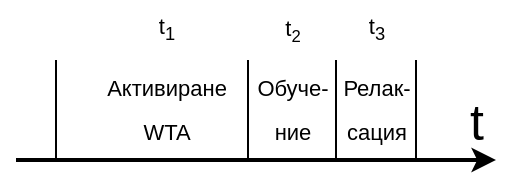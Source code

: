 <mxfile version="20.5.3" type="embed"><diagram name="Страница-1" id="FGZBimYPFsbu8MYtwAO9"><mxGraphModel dx="432" dy="363" grid="1" gridSize="10" guides="1" tooltips="1" connect="1" arrows="1" fold="1" page="1" pageScale="1" pageWidth="827" pageHeight="1169" math="0" shadow="0"><root><mxCell id="0"/><mxCell id="1" parent="0"/><mxCell id="9RgpDACBN7Vw9N7DFi5e-1" value="" style="endArrow=classic;html=1;rounded=0;strokeWidth=2;" parent="1" edge="1"><mxGeometry x="1" y="-10" width="50" height="50" relative="1" as="geometry"><mxPoint x="200" y="280" as="sourcePoint"/><mxPoint x="440" y="280" as="targetPoint"/><mxPoint as="offset"/></mxGeometry></mxCell><mxCell id="9RgpDACBN7Vw9N7DFi5e-3" value="&lt;font style=&quot;font-size: 25px;&quot;&gt;t&lt;/font&gt;" style="edgeLabel;html=1;align=center;verticalAlign=middle;resizable=0;points=[];fontSize=12;labelBackgroundColor=none;" parent="9RgpDACBN7Vw9N7DFi5e-1" vertex="1" connectable="0"><mxGeometry x="0.852" relative="1" as="geometry"><mxPoint x="8" y="-20" as="offset"/></mxGeometry></mxCell><mxCell id="9RgpDACBN7Vw9N7DFi5e-2" value="" style="endArrow=none;html=1;rounded=0;" parent="1" edge="1"><mxGeometry width="50" height="50" relative="1" as="geometry"><mxPoint x="220" y="280" as="sourcePoint"/><mxPoint x="220" y="230" as="targetPoint"/></mxGeometry></mxCell><mxCell id="9RgpDACBN7Vw9N7DFi5e-4" value="" style="endArrow=none;html=1;rounded=0;" parent="1" edge="1"><mxGeometry width="50" height="50" relative="1" as="geometry"><mxPoint x="316" y="280.0" as="sourcePoint"/><mxPoint x="316" y="230" as="targetPoint"/></mxGeometry></mxCell><mxCell id="9RgpDACBN7Vw9N7DFi5e-5" value="" style="endArrow=none;html=1;rounded=0;" parent="1" edge="1"><mxGeometry width="50" height="50" relative="1" as="geometry"><mxPoint x="360" y="280.0" as="sourcePoint"/><mxPoint x="360" y="230" as="targetPoint"/></mxGeometry></mxCell><mxCell id="9RgpDACBN7Vw9N7DFi5e-6" value="" style="endArrow=none;html=1;rounded=0;" parent="1" edge="1"><mxGeometry width="50" height="50" relative="1" as="geometry"><mxPoint x="400" y="280.0" as="sourcePoint"/><mxPoint x="400" y="230" as="targetPoint"/></mxGeometry></mxCell><mxCell id="9RgpDACBN7Vw9N7DFi5e-7" value="&lt;p style=&quot;line-height: 100%; font-size: 11px;&quot;&gt;Релак-&lt;/p&gt;&lt;p style=&quot;line-height: 100%; font-size: 11px;&quot;&gt;сация&lt;/p&gt;" style="text;html=1;align=center;verticalAlign=middle;resizable=0;points=[];autosize=1;strokeColor=none;fillColor=none;fontSize=11;" parent="1" vertex="1"><mxGeometry x="350" y="220" width="60" height="70" as="geometry"/></mxCell><mxCell id="9RgpDACBN7Vw9N7DFi5e-8" value="&lt;p style=&quot;line-height: 100%; font-size: 11px;&quot;&gt;Обуче-&lt;/p&gt;&lt;p style=&quot;line-height: 100%; font-size: 11px;&quot;&gt;ние&lt;/p&gt;" style="text;html=1;align=center;verticalAlign=middle;resizable=0;points=[];autosize=1;strokeColor=none;fillColor=none;fontSize=11;" parent="1" vertex="1"><mxGeometry x="308" y="220" width="60" height="70" as="geometry"/></mxCell><mxCell id="9RgpDACBN7Vw9N7DFi5e-9" value="&lt;p style=&quot;line-height: 100%; font-size: 11px;&quot;&gt;Активиране&lt;/p&gt;&lt;p style=&quot;line-height: 100%; font-size: 11px;&quot;&gt;WTA&lt;/p&gt;" style="text;html=1;align=center;verticalAlign=middle;resizable=0;points=[];autosize=1;strokeColor=none;fillColor=none;fontSize=11;" parent="1" vertex="1"><mxGeometry x="235" y="220" width="80" height="70" as="geometry"/></mxCell><mxCell id="9RgpDACBN7Vw9N7DFi5e-10" value="t&lt;sub&gt;1&lt;/sub&gt;" style="text;html=1;align=center;verticalAlign=middle;resizable=0;points=[];autosize=1;strokeColor=none;fillColor=none;fontSize=11;" parent="1" vertex="1"><mxGeometry x="260" y="200" width="30" height="30" as="geometry"/></mxCell><mxCell id="9RgpDACBN7Vw9N7DFi5e-11" value="t&lt;font size=&quot;1&quot;&gt;&lt;sub&gt;2&lt;/sub&gt;&lt;/font&gt;" style="text;html=1;align=center;verticalAlign=middle;resizable=0;points=[];autosize=1;strokeColor=none;fillColor=none;fontSize=11;" parent="1" vertex="1"><mxGeometry x="323" y="200" width="30" height="30" as="geometry"/></mxCell><mxCell id="9RgpDACBN7Vw9N7DFi5e-12" value="t&lt;sub&gt;3&lt;/sub&gt;" style="text;html=1;align=center;verticalAlign=middle;resizable=0;points=[];autosize=1;strokeColor=none;fillColor=none;fontSize=11;" parent="1" vertex="1"><mxGeometry x="365" y="200" width="30" height="30" as="geometry"/></mxCell></root></mxGraphModel></diagram></mxfile>